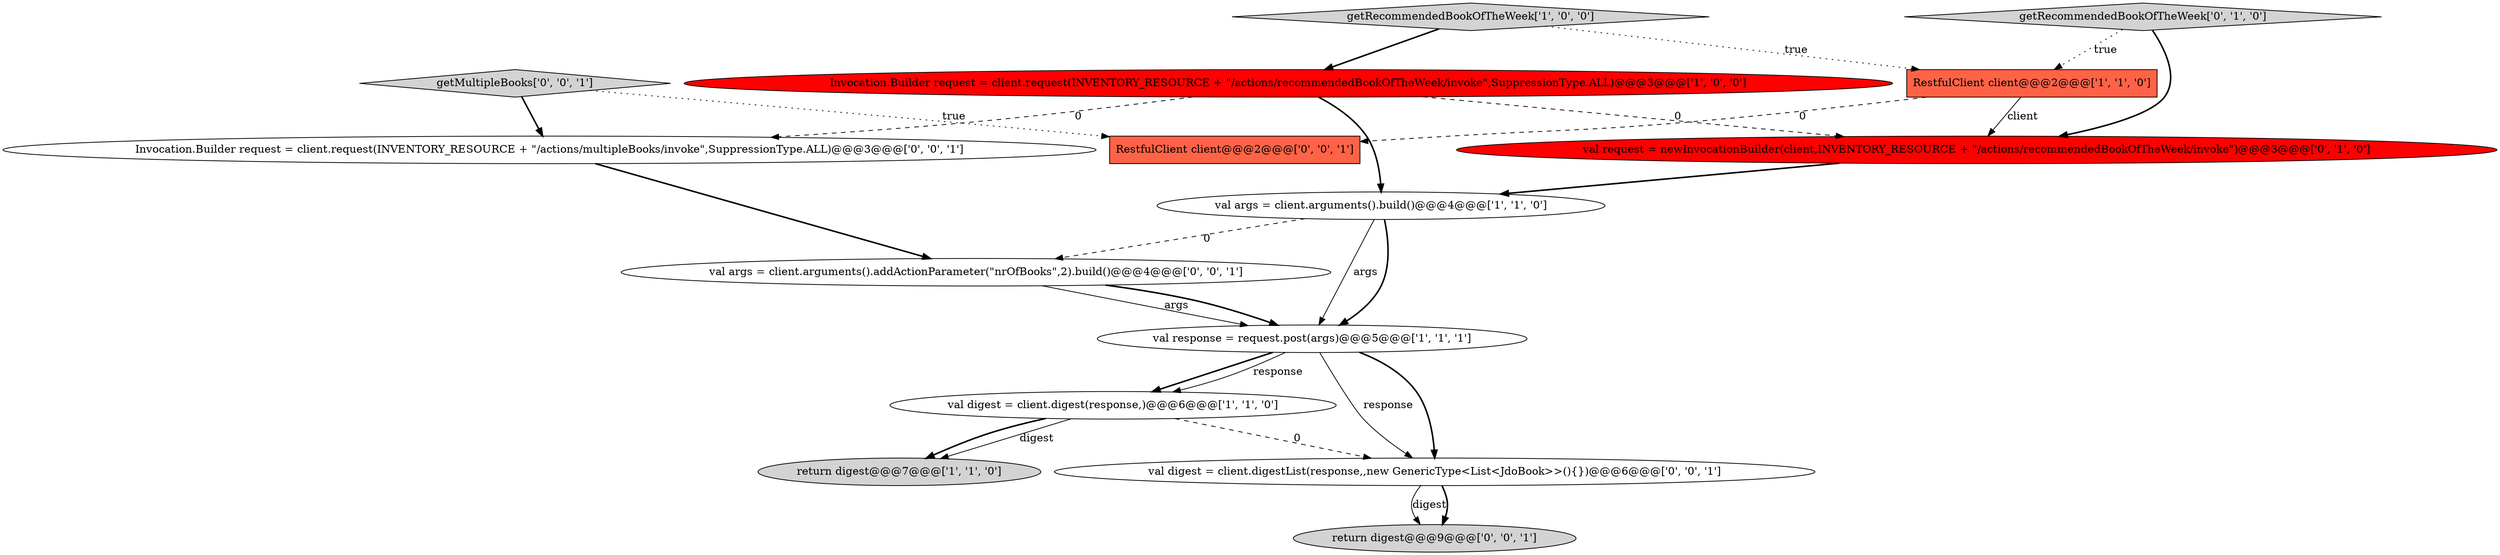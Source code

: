 digraph {
9 [style = filled, label = "return digest@@@9@@@['0', '0', '1']", fillcolor = lightgray, shape = ellipse image = "AAA0AAABBB3BBB"];
1 [style = filled, label = "val args = client.arguments().build()@@@4@@@['1', '1', '0']", fillcolor = white, shape = ellipse image = "AAA0AAABBB1BBB"];
4 [style = filled, label = "val digest = client.digest(response,)@@@6@@@['1', '1', '0']", fillcolor = white, shape = ellipse image = "AAA0AAABBB1BBB"];
8 [style = filled, label = "val request = newInvocationBuilder(client,INVENTORY_RESOURCE + \"/actions/recommendedBookOfTheWeek/invoke\")@@@3@@@['0', '1', '0']", fillcolor = red, shape = ellipse image = "AAA1AAABBB2BBB"];
0 [style = filled, label = "return digest@@@7@@@['1', '1', '0']", fillcolor = lightgray, shape = ellipse image = "AAA0AAABBB1BBB"];
12 [style = filled, label = "Invocation.Builder request = client.request(INVENTORY_RESOURCE + \"/actions/multipleBooks/invoke\",SuppressionType.ALL)@@@3@@@['0', '0', '1']", fillcolor = white, shape = ellipse image = "AAA0AAABBB3BBB"];
7 [style = filled, label = "getRecommendedBookOfTheWeek['0', '1', '0']", fillcolor = lightgray, shape = diamond image = "AAA0AAABBB2BBB"];
14 [style = filled, label = "val digest = client.digestList(response,,new GenericType<List<JdoBook>>(){})@@@6@@@['0', '0', '1']", fillcolor = white, shape = ellipse image = "AAA0AAABBB3BBB"];
13 [style = filled, label = "getMultipleBooks['0', '0', '1']", fillcolor = lightgray, shape = diamond image = "AAA0AAABBB3BBB"];
6 [style = filled, label = "getRecommendedBookOfTheWeek['1', '0', '0']", fillcolor = lightgray, shape = diamond image = "AAA0AAABBB1BBB"];
5 [style = filled, label = "RestfulClient client@@@2@@@['1', '1', '0']", fillcolor = tomato, shape = box image = "AAA0AAABBB1BBB"];
2 [style = filled, label = "val response = request.post(args)@@@5@@@['1', '1', '1']", fillcolor = white, shape = ellipse image = "AAA0AAABBB1BBB"];
3 [style = filled, label = "Invocation.Builder request = client.request(INVENTORY_RESOURCE + \"/actions/recommendedBookOfTheWeek/invoke\",SuppressionType.ALL)@@@3@@@['1', '0', '0']", fillcolor = red, shape = ellipse image = "AAA1AAABBB1BBB"];
11 [style = filled, label = "val args = client.arguments().addActionParameter(\"nrOfBooks\",2).build()@@@4@@@['0', '0', '1']", fillcolor = white, shape = ellipse image = "AAA0AAABBB3BBB"];
10 [style = filled, label = "RestfulClient client@@@2@@@['0', '0', '1']", fillcolor = tomato, shape = box image = "AAA0AAABBB3BBB"];
6->3 [style = bold, label=""];
14->9 [style = solid, label="digest"];
3->1 [style = bold, label=""];
12->11 [style = bold, label=""];
4->0 [style = solid, label="digest"];
7->8 [style = bold, label=""];
13->10 [style = dotted, label="true"];
2->4 [style = bold, label=""];
11->2 [style = solid, label="args"];
11->2 [style = bold, label=""];
4->0 [style = bold, label=""];
7->5 [style = dotted, label="true"];
8->1 [style = bold, label=""];
5->8 [style = solid, label="client"];
13->12 [style = bold, label=""];
3->12 [style = dashed, label="0"];
5->10 [style = dashed, label="0"];
1->2 [style = solid, label="args"];
1->11 [style = dashed, label="0"];
2->14 [style = bold, label=""];
3->8 [style = dashed, label="0"];
14->9 [style = bold, label=""];
4->14 [style = dashed, label="0"];
1->2 [style = bold, label=""];
2->14 [style = solid, label="response"];
6->5 [style = dotted, label="true"];
2->4 [style = solid, label="response"];
}
